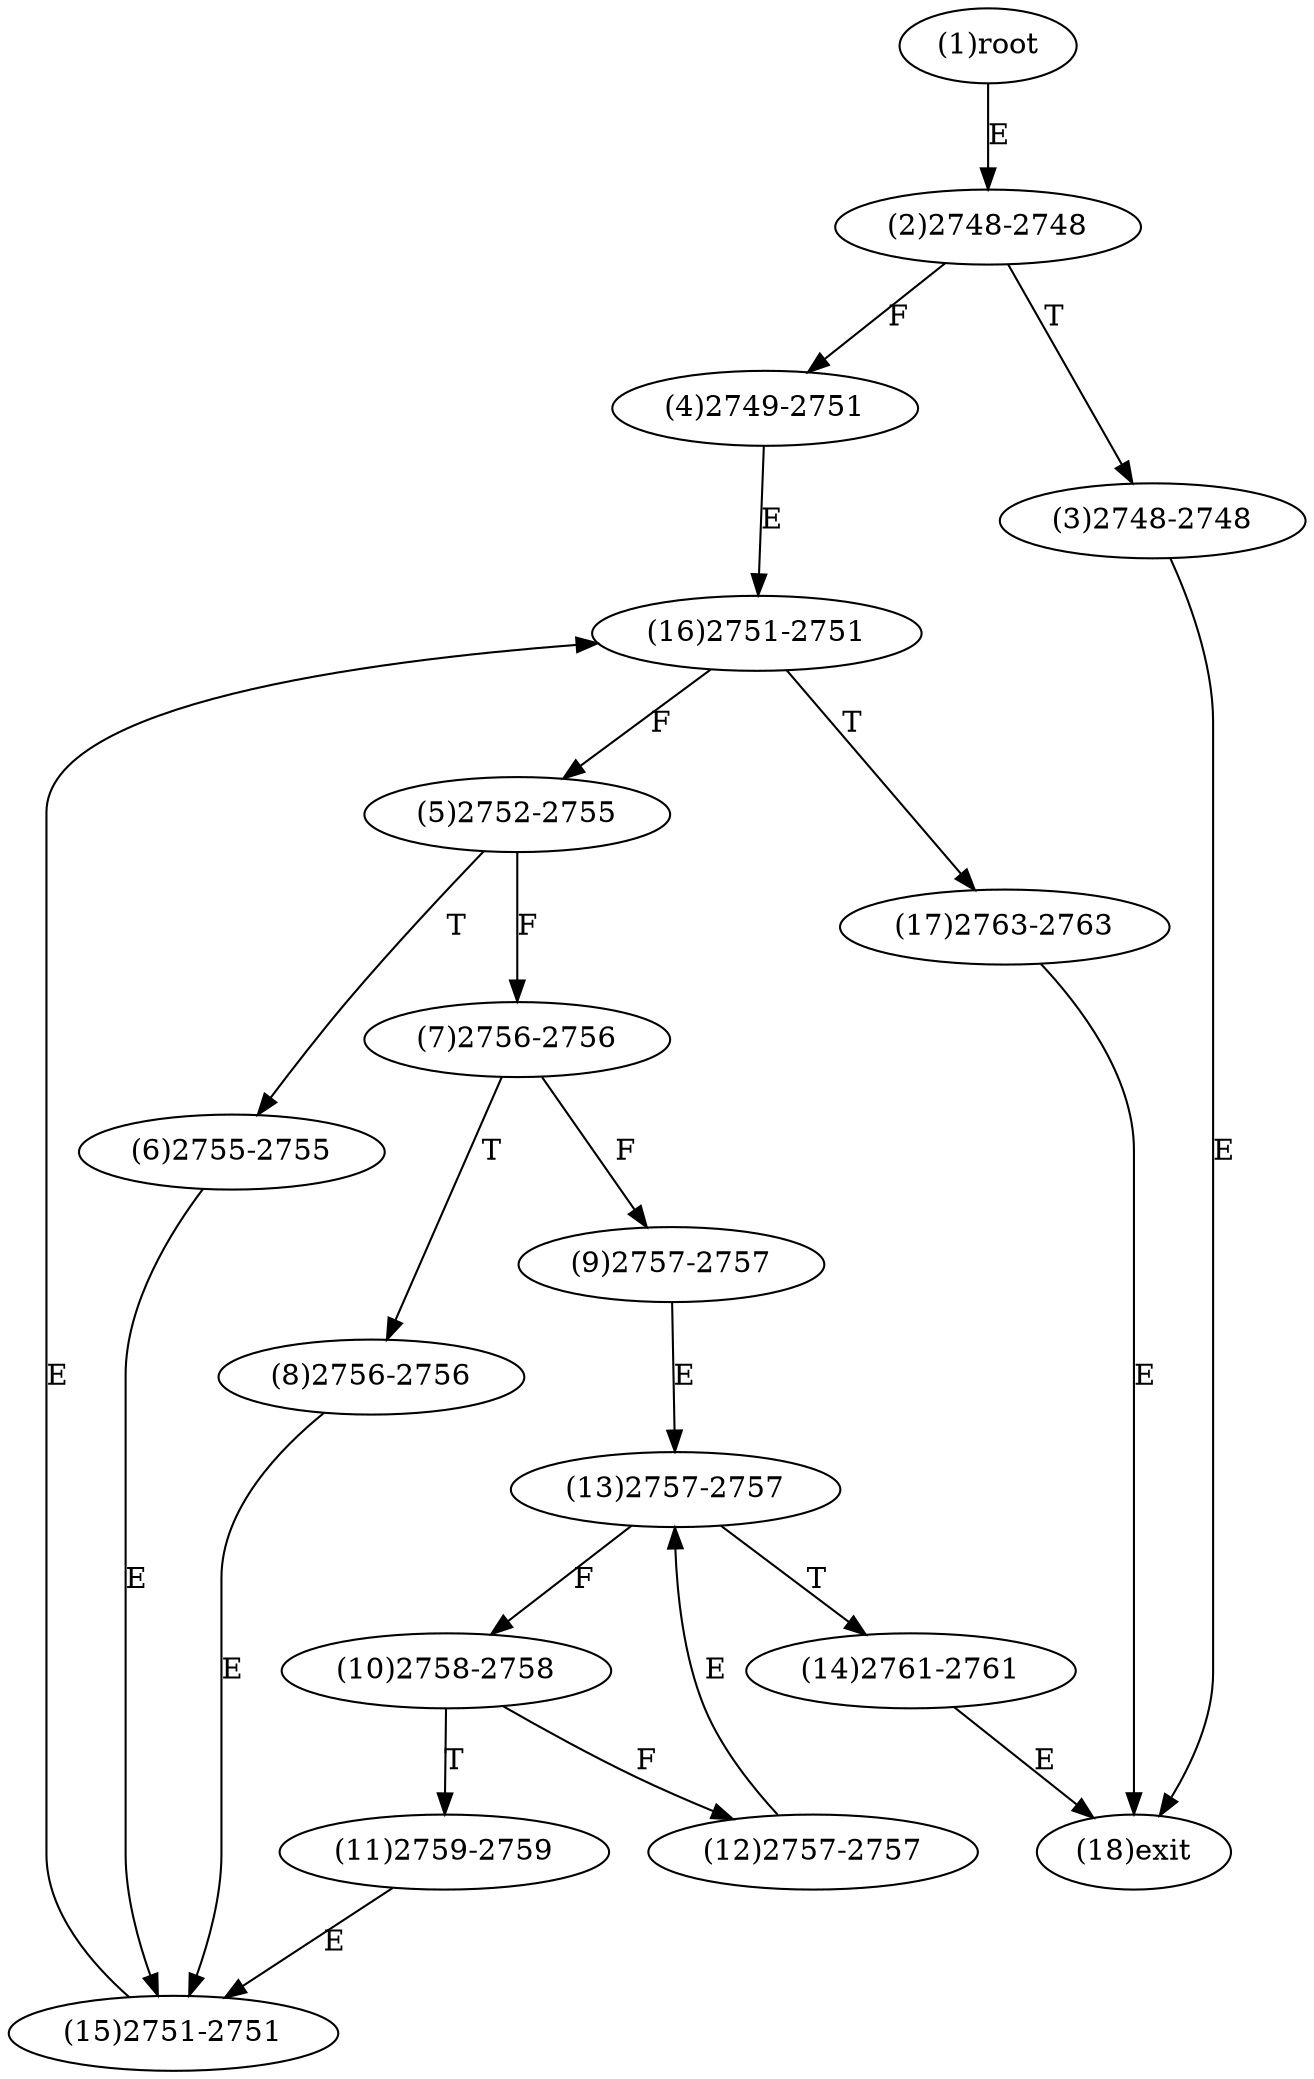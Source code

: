 digraph "" { 
1[ label="(1)root"];
2[ label="(2)2748-2748"];
3[ label="(3)2748-2748"];
4[ label="(4)2749-2751"];
5[ label="(5)2752-2755"];
6[ label="(6)2755-2755"];
7[ label="(7)2756-2756"];
8[ label="(8)2756-2756"];
9[ label="(9)2757-2757"];
10[ label="(10)2758-2758"];
11[ label="(11)2759-2759"];
12[ label="(12)2757-2757"];
13[ label="(13)2757-2757"];
14[ label="(14)2761-2761"];
15[ label="(15)2751-2751"];
17[ label="(17)2763-2763"];
16[ label="(16)2751-2751"];
18[ label="(18)exit"];
1->2[ label="E"];
2->4[ label="F"];
2->3[ label="T"];
3->18[ label="E"];
4->16[ label="E"];
5->7[ label="F"];
5->6[ label="T"];
6->15[ label="E"];
7->9[ label="F"];
7->8[ label="T"];
8->15[ label="E"];
9->13[ label="E"];
10->12[ label="F"];
10->11[ label="T"];
11->15[ label="E"];
12->13[ label="E"];
13->10[ label="F"];
13->14[ label="T"];
14->18[ label="E"];
15->16[ label="E"];
16->5[ label="F"];
16->17[ label="T"];
17->18[ label="E"];
}